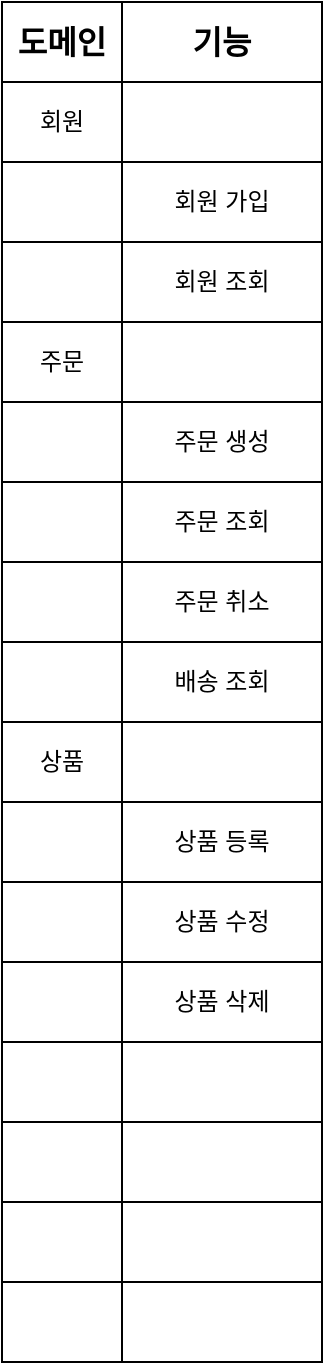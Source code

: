 <mxfile version="20.2.3" type="device"><diagram id="zQF9N4yWxP7E1rIHLu5f" name="페이지-1"><mxGraphModel dx="1422" dy="794" grid="1" gridSize="10" guides="1" tooltips="1" connect="1" arrows="1" fold="1" page="1" pageScale="1" pageWidth="827" pageHeight="1169" math="0" shadow="0"><root><mxCell id="0"/><mxCell id="1" parent="0"/><mxCell id="A3EMe7l_FmlLhxpdiIfb-50" value="" style="shape=table;startSize=0;container=1;collapsible=0;childLayout=tableLayout;" vertex="1" parent="1"><mxGeometry x="40" y="40" width="160" height="680" as="geometry"/></mxCell><mxCell id="A3EMe7l_FmlLhxpdiIfb-72" style="shape=tableRow;horizontal=0;startSize=0;swimlaneHead=0;swimlaneBody=0;top=0;left=0;bottom=0;right=0;collapsible=0;dropTarget=0;fillColor=none;points=[[0,0.5],[1,0.5]];portConstraint=eastwest;" vertex="1" parent="A3EMe7l_FmlLhxpdiIfb-50"><mxGeometry width="160" height="40" as="geometry"/></mxCell><mxCell id="A3EMe7l_FmlLhxpdiIfb-73" value="도메인" style="shape=partialRectangle;html=1;whiteSpace=wrap;connectable=0;overflow=hidden;fillColor=none;top=0;left=0;bottom=0;right=0;pointerEvents=1;fontStyle=1;fontSize=16;" vertex="1" parent="A3EMe7l_FmlLhxpdiIfb-72"><mxGeometry width="60" height="40" as="geometry"><mxRectangle width="60" height="40" as="alternateBounds"/></mxGeometry></mxCell><mxCell id="A3EMe7l_FmlLhxpdiIfb-74" value="기능" style="shape=partialRectangle;html=1;whiteSpace=wrap;connectable=0;overflow=hidden;fillColor=none;top=0;left=0;bottom=0;right=0;pointerEvents=1;fontStyle=1;fontSize=16;" vertex="1" parent="A3EMe7l_FmlLhxpdiIfb-72"><mxGeometry x="60" width="100" height="40" as="geometry"><mxRectangle width="100" height="40" as="alternateBounds"/></mxGeometry></mxCell><mxCell id="A3EMe7l_FmlLhxpdiIfb-51" value="" style="shape=tableRow;horizontal=0;startSize=0;swimlaneHead=0;swimlaneBody=0;top=0;left=0;bottom=0;right=0;collapsible=0;dropTarget=0;fillColor=none;points=[[0,0.5],[1,0.5]];portConstraint=eastwest;" vertex="1" parent="A3EMe7l_FmlLhxpdiIfb-50"><mxGeometry y="40" width="160" height="40" as="geometry"/></mxCell><mxCell id="A3EMe7l_FmlLhxpdiIfb-52" value="회원" style="shape=partialRectangle;html=1;whiteSpace=wrap;connectable=0;overflow=hidden;fillColor=none;top=0;left=0;bottom=0;right=0;pointerEvents=1;" vertex="1" parent="A3EMe7l_FmlLhxpdiIfb-51"><mxGeometry width="60" height="40" as="geometry"><mxRectangle width="60" height="40" as="alternateBounds"/></mxGeometry></mxCell><mxCell id="A3EMe7l_FmlLhxpdiIfb-53" value="" style="shape=partialRectangle;html=1;whiteSpace=wrap;connectable=0;overflow=hidden;fillColor=none;top=0;left=0;bottom=0;right=0;pointerEvents=1;" vertex="1" parent="A3EMe7l_FmlLhxpdiIfb-51"><mxGeometry x="60" width="100" height="40" as="geometry"><mxRectangle width="100" height="40" as="alternateBounds"/></mxGeometry></mxCell><mxCell id="A3EMe7l_FmlLhxpdiIfb-54" value="" style="shape=tableRow;horizontal=0;startSize=0;swimlaneHead=0;swimlaneBody=0;top=0;left=0;bottom=0;right=0;collapsible=0;dropTarget=0;fillColor=none;points=[[0,0.5],[1,0.5]];portConstraint=eastwest;" vertex="1" parent="A3EMe7l_FmlLhxpdiIfb-50"><mxGeometry y="80" width="160" height="40" as="geometry"/></mxCell><mxCell id="A3EMe7l_FmlLhxpdiIfb-55" value="" style="shape=partialRectangle;html=1;whiteSpace=wrap;connectable=0;overflow=hidden;fillColor=none;top=0;left=0;bottom=0;right=0;pointerEvents=1;" vertex="1" parent="A3EMe7l_FmlLhxpdiIfb-54"><mxGeometry width="60" height="40" as="geometry"><mxRectangle width="60" height="40" as="alternateBounds"/></mxGeometry></mxCell><mxCell id="A3EMe7l_FmlLhxpdiIfb-56" value="회원 가입" style="shape=partialRectangle;html=1;whiteSpace=wrap;connectable=0;overflow=hidden;fillColor=none;top=0;left=0;bottom=0;right=0;pointerEvents=1;" vertex="1" parent="A3EMe7l_FmlLhxpdiIfb-54"><mxGeometry x="60" width="100" height="40" as="geometry"><mxRectangle width="100" height="40" as="alternateBounds"/></mxGeometry></mxCell><mxCell id="A3EMe7l_FmlLhxpdiIfb-57" value="" style="shape=tableRow;horizontal=0;startSize=0;swimlaneHead=0;swimlaneBody=0;top=0;left=0;bottom=0;right=0;collapsible=0;dropTarget=0;fillColor=none;points=[[0,0.5],[1,0.5]];portConstraint=eastwest;" vertex="1" parent="A3EMe7l_FmlLhxpdiIfb-50"><mxGeometry y="120" width="160" height="40" as="geometry"/></mxCell><mxCell id="A3EMe7l_FmlLhxpdiIfb-58" value="" style="shape=partialRectangle;html=1;whiteSpace=wrap;connectable=0;overflow=hidden;fillColor=none;top=0;left=0;bottom=0;right=0;pointerEvents=1;" vertex="1" parent="A3EMe7l_FmlLhxpdiIfb-57"><mxGeometry width="60" height="40" as="geometry"><mxRectangle width="60" height="40" as="alternateBounds"/></mxGeometry></mxCell><mxCell id="A3EMe7l_FmlLhxpdiIfb-59" value="회원 조회" style="shape=partialRectangle;html=1;whiteSpace=wrap;connectable=0;overflow=hidden;fillColor=none;top=0;left=0;bottom=0;right=0;pointerEvents=1;" vertex="1" parent="A3EMe7l_FmlLhxpdiIfb-57"><mxGeometry x="60" width="100" height="40" as="geometry"><mxRectangle width="100" height="40" as="alternateBounds"/></mxGeometry></mxCell><mxCell id="A3EMe7l_FmlLhxpdiIfb-60" value="" style="shape=tableRow;horizontal=0;startSize=0;swimlaneHead=0;swimlaneBody=0;top=0;left=0;bottom=0;right=0;collapsible=0;dropTarget=0;fillColor=none;points=[[0,0.5],[1,0.5]];portConstraint=eastwest;" vertex="1" parent="A3EMe7l_FmlLhxpdiIfb-50"><mxGeometry y="160" width="160" height="40" as="geometry"/></mxCell><mxCell id="A3EMe7l_FmlLhxpdiIfb-61" value="주문" style="shape=partialRectangle;html=1;whiteSpace=wrap;connectable=0;overflow=hidden;fillColor=none;top=0;left=0;bottom=0;right=0;pointerEvents=1;" vertex="1" parent="A3EMe7l_FmlLhxpdiIfb-60"><mxGeometry width="60" height="40" as="geometry"><mxRectangle width="60" height="40" as="alternateBounds"/></mxGeometry></mxCell><mxCell id="A3EMe7l_FmlLhxpdiIfb-62" value="" style="shape=partialRectangle;html=1;whiteSpace=wrap;connectable=0;overflow=hidden;fillColor=none;top=0;left=0;bottom=0;right=0;pointerEvents=1;" vertex="1" parent="A3EMe7l_FmlLhxpdiIfb-60"><mxGeometry x="60" width="100" height="40" as="geometry"><mxRectangle width="100" height="40" as="alternateBounds"/></mxGeometry></mxCell><mxCell id="A3EMe7l_FmlLhxpdiIfb-63" value="" style="shape=tableRow;horizontal=0;startSize=0;swimlaneHead=0;swimlaneBody=0;top=0;left=0;bottom=0;right=0;collapsible=0;dropTarget=0;fillColor=none;points=[[0,0.5],[1,0.5]];portConstraint=eastwest;" vertex="1" parent="A3EMe7l_FmlLhxpdiIfb-50"><mxGeometry y="200" width="160" height="40" as="geometry"/></mxCell><mxCell id="A3EMe7l_FmlLhxpdiIfb-64" value="" style="shape=partialRectangle;html=1;whiteSpace=wrap;connectable=0;overflow=hidden;fillColor=none;top=0;left=0;bottom=0;right=0;pointerEvents=1;" vertex="1" parent="A3EMe7l_FmlLhxpdiIfb-63"><mxGeometry width="60" height="40" as="geometry"><mxRectangle width="60" height="40" as="alternateBounds"/></mxGeometry></mxCell><mxCell id="A3EMe7l_FmlLhxpdiIfb-65" value="주문 생성" style="shape=partialRectangle;html=1;whiteSpace=wrap;connectable=0;overflow=hidden;fillColor=none;top=0;left=0;bottom=0;right=0;pointerEvents=1;" vertex="1" parent="A3EMe7l_FmlLhxpdiIfb-63"><mxGeometry x="60" width="100" height="40" as="geometry"><mxRectangle width="100" height="40" as="alternateBounds"/></mxGeometry></mxCell><mxCell id="A3EMe7l_FmlLhxpdiIfb-66" value="" style="shape=tableRow;horizontal=0;startSize=0;swimlaneHead=0;swimlaneBody=0;top=0;left=0;bottom=0;right=0;collapsible=0;dropTarget=0;fillColor=none;points=[[0,0.5],[1,0.5]];portConstraint=eastwest;" vertex="1" parent="A3EMe7l_FmlLhxpdiIfb-50"><mxGeometry y="240" width="160" height="40" as="geometry"/></mxCell><mxCell id="A3EMe7l_FmlLhxpdiIfb-67" value="" style="shape=partialRectangle;html=1;whiteSpace=wrap;connectable=0;overflow=hidden;fillColor=none;top=0;left=0;bottom=0;right=0;pointerEvents=1;" vertex="1" parent="A3EMe7l_FmlLhxpdiIfb-66"><mxGeometry width="60" height="40" as="geometry"><mxRectangle width="60" height="40" as="alternateBounds"/></mxGeometry></mxCell><mxCell id="A3EMe7l_FmlLhxpdiIfb-68" value="주문 조회" style="shape=partialRectangle;html=1;whiteSpace=wrap;connectable=0;overflow=hidden;fillColor=none;top=0;left=0;bottom=0;right=0;pointerEvents=1;" vertex="1" parent="A3EMe7l_FmlLhxpdiIfb-66"><mxGeometry x="60" width="100" height="40" as="geometry"><mxRectangle width="100" height="40" as="alternateBounds"/></mxGeometry></mxCell><mxCell id="A3EMe7l_FmlLhxpdiIfb-75" style="shape=tableRow;horizontal=0;startSize=0;swimlaneHead=0;swimlaneBody=0;top=0;left=0;bottom=0;right=0;collapsible=0;dropTarget=0;fillColor=none;points=[[0,0.5],[1,0.5]];portConstraint=eastwest;" vertex="1" parent="A3EMe7l_FmlLhxpdiIfb-50"><mxGeometry y="280" width="160" height="40" as="geometry"/></mxCell><mxCell id="A3EMe7l_FmlLhxpdiIfb-76" style="shape=partialRectangle;html=1;whiteSpace=wrap;connectable=0;overflow=hidden;fillColor=none;top=0;left=0;bottom=0;right=0;pointerEvents=1;" vertex="1" parent="A3EMe7l_FmlLhxpdiIfb-75"><mxGeometry width="60" height="40" as="geometry"><mxRectangle width="60" height="40" as="alternateBounds"/></mxGeometry></mxCell><mxCell id="A3EMe7l_FmlLhxpdiIfb-77" value="주문 취소" style="shape=partialRectangle;html=1;whiteSpace=wrap;connectable=0;overflow=hidden;fillColor=none;top=0;left=0;bottom=0;right=0;pointerEvents=1;" vertex="1" parent="A3EMe7l_FmlLhxpdiIfb-75"><mxGeometry x="60" width="100" height="40" as="geometry"><mxRectangle width="100" height="40" as="alternateBounds"/></mxGeometry></mxCell><mxCell id="A3EMe7l_FmlLhxpdiIfb-108" style="shape=tableRow;horizontal=0;startSize=0;swimlaneHead=0;swimlaneBody=0;top=0;left=0;bottom=0;right=0;collapsible=0;dropTarget=0;fillColor=none;points=[[0,0.5],[1,0.5]];portConstraint=eastwest;" vertex="1" parent="A3EMe7l_FmlLhxpdiIfb-50"><mxGeometry y="320" width="160" height="40" as="geometry"/></mxCell><mxCell id="A3EMe7l_FmlLhxpdiIfb-109" style="shape=partialRectangle;html=1;whiteSpace=wrap;connectable=0;overflow=hidden;fillColor=none;top=0;left=0;bottom=0;right=0;pointerEvents=1;" vertex="1" parent="A3EMe7l_FmlLhxpdiIfb-108"><mxGeometry width="60" height="40" as="geometry"><mxRectangle width="60" height="40" as="alternateBounds"/></mxGeometry></mxCell><mxCell id="A3EMe7l_FmlLhxpdiIfb-110" value="배송 조회" style="shape=partialRectangle;html=1;whiteSpace=wrap;connectable=0;overflow=hidden;fillColor=none;top=0;left=0;bottom=0;right=0;pointerEvents=1;" vertex="1" parent="A3EMe7l_FmlLhxpdiIfb-108"><mxGeometry x="60" width="100" height="40" as="geometry"><mxRectangle width="100" height="40" as="alternateBounds"/></mxGeometry></mxCell><mxCell id="A3EMe7l_FmlLhxpdiIfb-78" style="shape=tableRow;horizontal=0;startSize=0;swimlaneHead=0;swimlaneBody=0;top=0;left=0;bottom=0;right=0;collapsible=0;dropTarget=0;fillColor=none;points=[[0,0.5],[1,0.5]];portConstraint=eastwest;" vertex="1" parent="A3EMe7l_FmlLhxpdiIfb-50"><mxGeometry y="360" width="160" height="40" as="geometry"/></mxCell><mxCell id="A3EMe7l_FmlLhxpdiIfb-79" value="상품" style="shape=partialRectangle;html=1;whiteSpace=wrap;connectable=0;overflow=hidden;fillColor=none;top=0;left=0;bottom=0;right=0;pointerEvents=1;" vertex="1" parent="A3EMe7l_FmlLhxpdiIfb-78"><mxGeometry width="60" height="40" as="geometry"><mxRectangle width="60" height="40" as="alternateBounds"/></mxGeometry></mxCell><mxCell id="A3EMe7l_FmlLhxpdiIfb-80" style="shape=partialRectangle;html=1;whiteSpace=wrap;connectable=0;overflow=hidden;fillColor=none;top=0;left=0;bottom=0;right=0;pointerEvents=1;" vertex="1" parent="A3EMe7l_FmlLhxpdiIfb-78"><mxGeometry x="60" width="100" height="40" as="geometry"><mxRectangle width="100" height="40" as="alternateBounds"/></mxGeometry></mxCell><mxCell id="A3EMe7l_FmlLhxpdiIfb-81" style="shape=tableRow;horizontal=0;startSize=0;swimlaneHead=0;swimlaneBody=0;top=0;left=0;bottom=0;right=0;collapsible=0;dropTarget=0;fillColor=none;points=[[0,0.5],[1,0.5]];portConstraint=eastwest;" vertex="1" parent="A3EMe7l_FmlLhxpdiIfb-50"><mxGeometry y="400" width="160" height="40" as="geometry"/></mxCell><mxCell id="A3EMe7l_FmlLhxpdiIfb-82" style="shape=partialRectangle;html=1;whiteSpace=wrap;connectable=0;overflow=hidden;fillColor=none;top=0;left=0;bottom=0;right=0;pointerEvents=1;" vertex="1" parent="A3EMe7l_FmlLhxpdiIfb-81"><mxGeometry width="60" height="40" as="geometry"><mxRectangle width="60" height="40" as="alternateBounds"/></mxGeometry></mxCell><mxCell id="A3EMe7l_FmlLhxpdiIfb-83" value="상품 등록" style="shape=partialRectangle;html=1;whiteSpace=wrap;connectable=0;overflow=hidden;fillColor=none;top=0;left=0;bottom=0;right=0;pointerEvents=1;" vertex="1" parent="A3EMe7l_FmlLhxpdiIfb-81"><mxGeometry x="60" width="100" height="40" as="geometry"><mxRectangle width="100" height="40" as="alternateBounds"/></mxGeometry></mxCell><mxCell id="A3EMe7l_FmlLhxpdiIfb-84" style="shape=tableRow;horizontal=0;startSize=0;swimlaneHead=0;swimlaneBody=0;top=0;left=0;bottom=0;right=0;collapsible=0;dropTarget=0;fillColor=none;points=[[0,0.5],[1,0.5]];portConstraint=eastwest;" vertex="1" parent="A3EMe7l_FmlLhxpdiIfb-50"><mxGeometry y="440" width="160" height="40" as="geometry"/></mxCell><mxCell id="A3EMe7l_FmlLhxpdiIfb-85" style="shape=partialRectangle;html=1;whiteSpace=wrap;connectable=0;overflow=hidden;fillColor=none;top=0;left=0;bottom=0;right=0;pointerEvents=1;" vertex="1" parent="A3EMe7l_FmlLhxpdiIfb-84"><mxGeometry width="60" height="40" as="geometry"><mxRectangle width="60" height="40" as="alternateBounds"/></mxGeometry></mxCell><mxCell id="A3EMe7l_FmlLhxpdiIfb-86" value="상품 수정" style="shape=partialRectangle;html=1;whiteSpace=wrap;connectable=0;overflow=hidden;fillColor=none;top=0;left=0;bottom=0;right=0;pointerEvents=1;" vertex="1" parent="A3EMe7l_FmlLhxpdiIfb-84"><mxGeometry x="60" width="100" height="40" as="geometry"><mxRectangle width="100" height="40" as="alternateBounds"/></mxGeometry></mxCell><mxCell id="A3EMe7l_FmlLhxpdiIfb-87" style="shape=tableRow;horizontal=0;startSize=0;swimlaneHead=0;swimlaneBody=0;top=0;left=0;bottom=0;right=0;collapsible=0;dropTarget=0;fillColor=none;points=[[0,0.5],[1,0.5]];portConstraint=eastwest;" vertex="1" parent="A3EMe7l_FmlLhxpdiIfb-50"><mxGeometry y="480" width="160" height="40" as="geometry"/></mxCell><mxCell id="A3EMe7l_FmlLhxpdiIfb-88" style="shape=partialRectangle;html=1;whiteSpace=wrap;connectable=0;overflow=hidden;fillColor=none;top=0;left=0;bottom=0;right=0;pointerEvents=1;" vertex="1" parent="A3EMe7l_FmlLhxpdiIfb-87"><mxGeometry width="60" height="40" as="geometry"><mxRectangle width="60" height="40" as="alternateBounds"/></mxGeometry></mxCell><mxCell id="A3EMe7l_FmlLhxpdiIfb-89" value="상품 삭제" style="shape=partialRectangle;html=1;whiteSpace=wrap;connectable=0;overflow=hidden;fillColor=none;top=0;left=0;bottom=0;right=0;pointerEvents=1;" vertex="1" parent="A3EMe7l_FmlLhxpdiIfb-87"><mxGeometry x="60" width="100" height="40" as="geometry"><mxRectangle width="100" height="40" as="alternateBounds"/></mxGeometry></mxCell><mxCell id="A3EMe7l_FmlLhxpdiIfb-90" style="shape=tableRow;horizontal=0;startSize=0;swimlaneHead=0;swimlaneBody=0;top=0;left=0;bottom=0;right=0;collapsible=0;dropTarget=0;fillColor=none;points=[[0,0.5],[1,0.5]];portConstraint=eastwest;" vertex="1" parent="A3EMe7l_FmlLhxpdiIfb-50"><mxGeometry y="520" width="160" height="40" as="geometry"/></mxCell><mxCell id="A3EMe7l_FmlLhxpdiIfb-91" value="" style="shape=partialRectangle;html=1;whiteSpace=wrap;connectable=0;overflow=hidden;fillColor=none;top=0;left=0;bottom=0;right=0;pointerEvents=1;" vertex="1" parent="A3EMe7l_FmlLhxpdiIfb-90"><mxGeometry width="60" height="40" as="geometry"><mxRectangle width="60" height="40" as="alternateBounds"/></mxGeometry></mxCell><mxCell id="A3EMe7l_FmlLhxpdiIfb-92" style="shape=partialRectangle;html=1;whiteSpace=wrap;connectable=0;overflow=hidden;fillColor=none;top=0;left=0;bottom=0;right=0;pointerEvents=1;" vertex="1" parent="A3EMe7l_FmlLhxpdiIfb-90"><mxGeometry x="60" width="100" height="40" as="geometry"><mxRectangle width="100" height="40" as="alternateBounds"/></mxGeometry></mxCell><mxCell id="A3EMe7l_FmlLhxpdiIfb-93" style="shape=tableRow;horizontal=0;startSize=0;swimlaneHead=0;swimlaneBody=0;top=0;left=0;bottom=0;right=0;collapsible=0;dropTarget=0;fillColor=none;points=[[0,0.5],[1,0.5]];portConstraint=eastwest;" vertex="1" parent="A3EMe7l_FmlLhxpdiIfb-50"><mxGeometry y="560" width="160" height="40" as="geometry"/></mxCell><mxCell id="A3EMe7l_FmlLhxpdiIfb-94" value="" style="shape=partialRectangle;html=1;whiteSpace=wrap;connectable=0;overflow=hidden;fillColor=none;top=0;left=0;bottom=0;right=0;pointerEvents=1;" vertex="1" parent="A3EMe7l_FmlLhxpdiIfb-93"><mxGeometry width="60" height="40" as="geometry"><mxRectangle width="60" height="40" as="alternateBounds"/></mxGeometry></mxCell><mxCell id="A3EMe7l_FmlLhxpdiIfb-95" style="shape=partialRectangle;html=1;whiteSpace=wrap;connectable=0;overflow=hidden;fillColor=none;top=0;left=0;bottom=0;right=0;pointerEvents=1;" vertex="1" parent="A3EMe7l_FmlLhxpdiIfb-93"><mxGeometry x="60" width="100" height="40" as="geometry"><mxRectangle width="100" height="40" as="alternateBounds"/></mxGeometry></mxCell><mxCell id="A3EMe7l_FmlLhxpdiIfb-96" style="shape=tableRow;horizontal=0;startSize=0;swimlaneHead=0;swimlaneBody=0;top=0;left=0;bottom=0;right=0;collapsible=0;dropTarget=0;fillColor=none;points=[[0,0.5],[1,0.5]];portConstraint=eastwest;" vertex="1" parent="A3EMe7l_FmlLhxpdiIfb-50"><mxGeometry y="600" width="160" height="40" as="geometry"/></mxCell><mxCell id="A3EMe7l_FmlLhxpdiIfb-97" style="shape=partialRectangle;html=1;whiteSpace=wrap;connectable=0;overflow=hidden;fillColor=none;top=0;left=0;bottom=0;right=0;pointerEvents=1;" vertex="1" parent="A3EMe7l_FmlLhxpdiIfb-96"><mxGeometry width="60" height="40" as="geometry"><mxRectangle width="60" height="40" as="alternateBounds"/></mxGeometry></mxCell><mxCell id="A3EMe7l_FmlLhxpdiIfb-98" style="shape=partialRectangle;html=1;whiteSpace=wrap;connectable=0;overflow=hidden;fillColor=none;top=0;left=0;bottom=0;right=0;pointerEvents=1;" vertex="1" parent="A3EMe7l_FmlLhxpdiIfb-96"><mxGeometry x="60" width="100" height="40" as="geometry"><mxRectangle width="100" height="40" as="alternateBounds"/></mxGeometry></mxCell><mxCell id="A3EMe7l_FmlLhxpdiIfb-99" style="shape=tableRow;horizontal=0;startSize=0;swimlaneHead=0;swimlaneBody=0;top=0;left=0;bottom=0;right=0;collapsible=0;dropTarget=0;fillColor=none;points=[[0,0.5],[1,0.5]];portConstraint=eastwest;" vertex="1" parent="A3EMe7l_FmlLhxpdiIfb-50"><mxGeometry y="640" width="160" height="40" as="geometry"/></mxCell><mxCell id="A3EMe7l_FmlLhxpdiIfb-100" style="shape=partialRectangle;html=1;whiteSpace=wrap;connectable=0;overflow=hidden;fillColor=none;top=0;left=0;bottom=0;right=0;pointerEvents=1;" vertex="1" parent="A3EMe7l_FmlLhxpdiIfb-99"><mxGeometry width="60" height="40" as="geometry"><mxRectangle width="60" height="40" as="alternateBounds"/></mxGeometry></mxCell><mxCell id="A3EMe7l_FmlLhxpdiIfb-101" style="shape=partialRectangle;html=1;whiteSpace=wrap;connectable=0;overflow=hidden;fillColor=none;top=0;left=0;bottom=0;right=0;pointerEvents=1;" vertex="1" parent="A3EMe7l_FmlLhxpdiIfb-99"><mxGeometry x="60" width="100" height="40" as="geometry"><mxRectangle width="100" height="40" as="alternateBounds"/></mxGeometry></mxCell></root></mxGraphModel></diagram></mxfile>